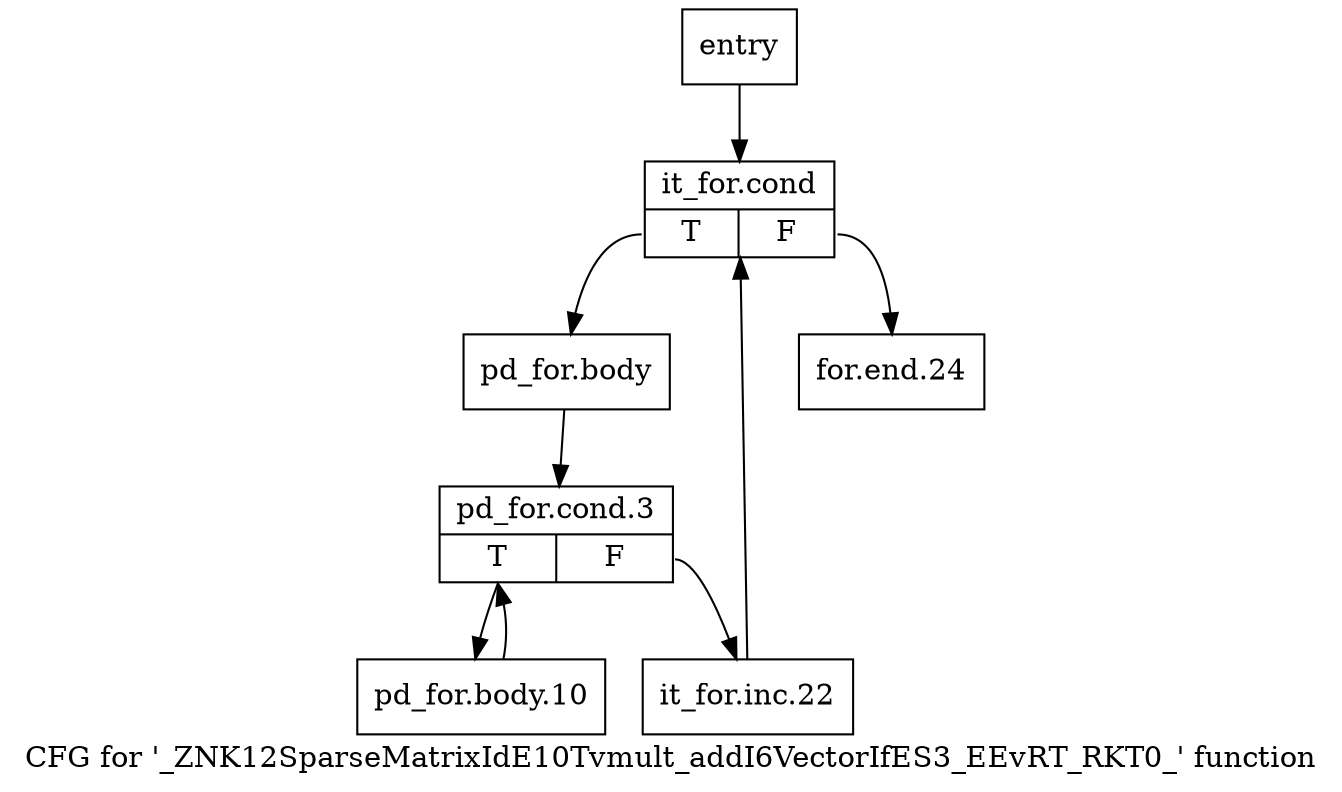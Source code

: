 digraph "CFG for '_ZNK12SparseMatrixIdE10Tvmult_addI6VectorIfES3_EEvRT_RKT0_' function" {
	label="CFG for '_ZNK12SparseMatrixIdE10Tvmult_addI6VectorIfES3_EEvRT_RKT0_' function";

	Node0x24262f0 [shape=record,label="{entry}"];
	Node0x24262f0 -> Node0x2426340;
	Node0x2426340 [shape=record,label="{it_for.cond|{<s0>T|<s1>F}}"];
	Node0x2426340:s0 -> Node0x2426390;
	Node0x2426340:s1 -> Node0x2426d30;
	Node0x2426390 [shape=record,label="{pd_for.body}"];
	Node0x2426390 -> Node0x24263e0;
	Node0x24263e0 [shape=record,label="{pd_for.cond.3|{<s0>T|<s1>F}}"];
	Node0x24263e0:s0 -> Node0x2426430;
	Node0x24263e0:s1 -> Node0x2426480;
	Node0x2426430 [shape=record,label="{pd_for.body.10}"];
	Node0x2426430 -> Node0x24263e0;
	Node0x2426480 [shape=record,label="{it_for.inc.22}"];
	Node0x2426480 -> Node0x2426340;
	Node0x2426d30 [shape=record,label="{for.end.24}"];
}
